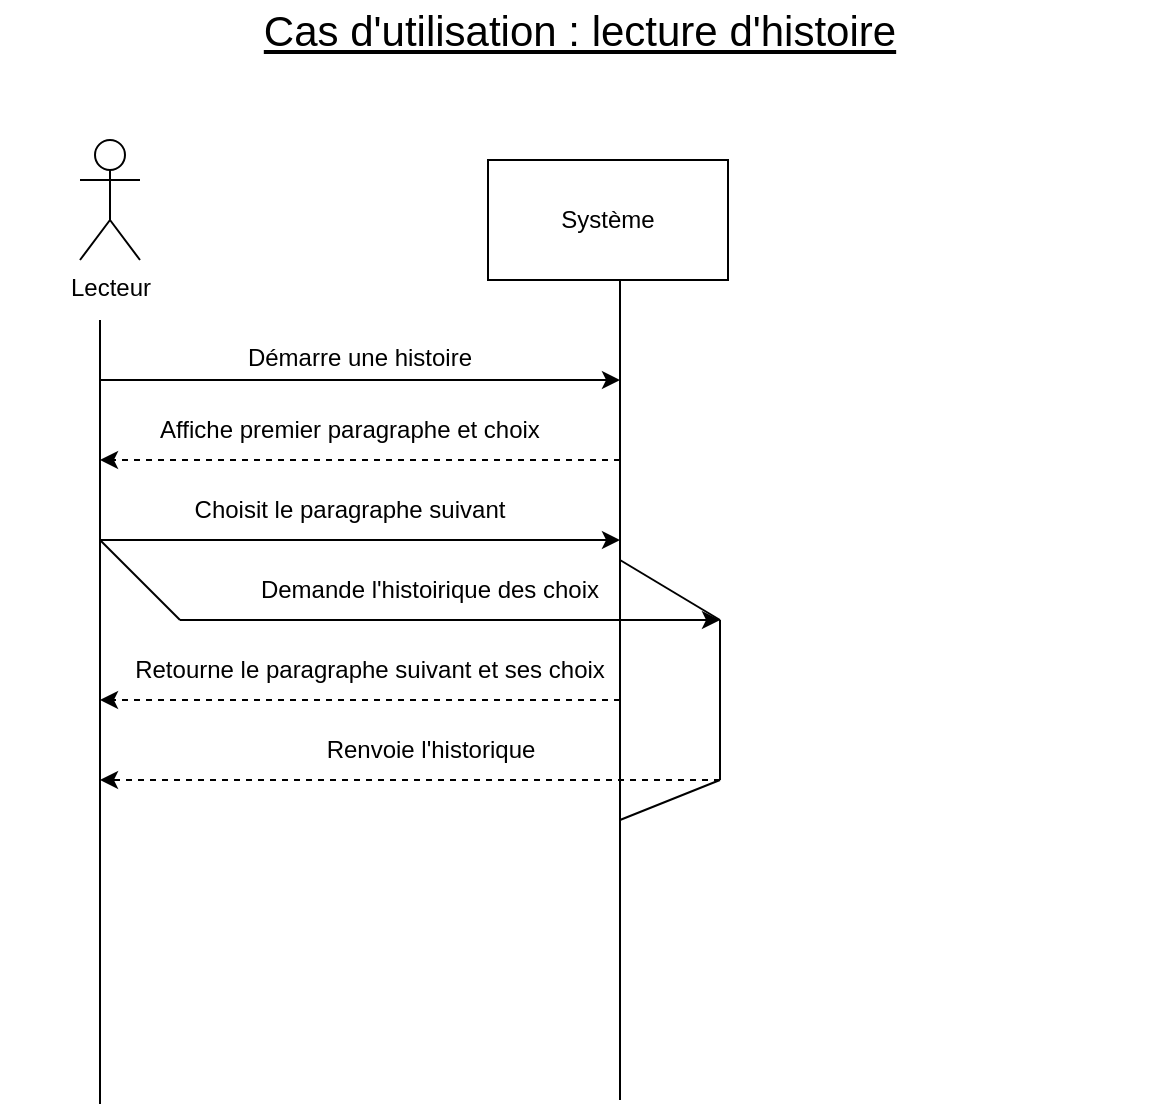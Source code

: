 <mxfile version="17.4.5" type="device"><diagram id="gOnhA5lEEyd-pQZm6SMJ" name="Page-1"><mxGraphModel dx="979" dy="566" grid="1" gridSize="10" guides="1" tooltips="1" connect="1" arrows="1" fold="1" page="1" pageScale="1" pageWidth="827" pageHeight="1169" math="0" shadow="0"><root><mxCell id="0"/><mxCell id="1" parent="0"/><mxCell id="fDOwzpBJi0hB_w0O5L-y-1" value="Lecteur" style="shape=umlActor;verticalLabelPosition=bottom;verticalAlign=top;html=1;outlineConnect=0;" vertex="1" parent="1"><mxGeometry x="150" y="80" width="30" height="60" as="geometry"/></mxCell><mxCell id="fDOwzpBJi0hB_w0O5L-y-3" value="Système" style="rounded=0;whiteSpace=wrap;html=1;" vertex="1" parent="1"><mxGeometry x="354" y="90" width="120" height="60" as="geometry"/></mxCell><mxCell id="fDOwzpBJi0hB_w0O5L-y-4" value="" style="endArrow=none;html=1;rounded=0;" edge="1" parent="1"><mxGeometry width="50" height="50" relative="1" as="geometry"><mxPoint x="160" y="562" as="sourcePoint"/><mxPoint x="160" y="170" as="targetPoint"/></mxGeometry></mxCell><mxCell id="fDOwzpBJi0hB_w0O5L-y-5" value="" style="endArrow=none;html=1;rounded=0;" edge="1" parent="1"><mxGeometry width="50" height="50" relative="1" as="geometry"><mxPoint x="420" y="560" as="sourcePoint"/><mxPoint x="420" y="150" as="targetPoint"/></mxGeometry></mxCell><mxCell id="fDOwzpBJi0hB_w0O5L-y-6" value="&lt;font style=&quot;font-size: 21px&quot;&gt;&lt;u&gt;Cas d'utilisation : lecture d'histoire&lt;/u&gt;&lt;/font&gt;" style="text;html=1;strokeColor=none;fillColor=none;align=center;verticalAlign=middle;whiteSpace=wrap;rounded=0;" vertex="1" parent="1"><mxGeometry x="110" y="10" width="580" height="30" as="geometry"/></mxCell><mxCell id="fDOwzpBJi0hB_w0O5L-y-7" value="" style="endArrow=classic;html=1;rounded=0;fontSize=21;" edge="1" parent="1"><mxGeometry width="50" height="50" relative="1" as="geometry"><mxPoint x="160" y="200" as="sourcePoint"/><mxPoint x="420" y="200" as="targetPoint"/></mxGeometry></mxCell><mxCell id="fDOwzpBJi0hB_w0O5L-y-10" value="&lt;font style=&quot;font-size: 12px&quot;&gt;Démarre une histoire&lt;/font&gt;" style="text;html=1;strokeColor=none;fillColor=none;align=center;verticalAlign=middle;whiteSpace=wrap;rounded=0;fontSize=21;" vertex="1" parent="1"><mxGeometry x="230" y="170" width="120" height="30" as="geometry"/></mxCell><mxCell id="fDOwzpBJi0hB_w0O5L-y-11" value="" style="endArrow=classic;html=1;rounded=0;fontSize=12;dashed=1;startArrow=none;" edge="1" parent="1"><mxGeometry width="50" height="50" relative="1" as="geometry"><mxPoint x="420" y="240" as="sourcePoint"/><mxPoint x="160" y="240" as="targetPoint"/></mxGeometry></mxCell><mxCell id="fDOwzpBJi0hB_w0O5L-y-12" value="Affiche premier paragraphe et choix" style="text;html=1;strokeColor=none;fillColor=none;align=center;verticalAlign=middle;whiteSpace=wrap;rounded=0;fontSize=12;" vertex="1" parent="1"><mxGeometry x="170" y="210" width="230" height="30" as="geometry"/></mxCell><mxCell id="fDOwzpBJi0hB_w0O5L-y-14" value="" style="endArrow=classic;html=1;rounded=0;fontSize=12;" edge="1" parent="1"><mxGeometry width="50" height="50" relative="1" as="geometry"><mxPoint x="160" y="280" as="sourcePoint"/><mxPoint x="420" y="280" as="targetPoint"/></mxGeometry></mxCell><mxCell id="fDOwzpBJi0hB_w0O5L-y-15" value="Choisit le paragraphe suivant" style="text;html=1;strokeColor=none;fillColor=none;align=center;verticalAlign=middle;whiteSpace=wrap;rounded=0;fontSize=12;" vertex="1" parent="1"><mxGeometry x="170" y="250" width="230" height="30" as="geometry"/></mxCell><mxCell id="fDOwzpBJi0hB_w0O5L-y-17" value="" style="endArrow=none;html=1;rounded=0;fontSize=12;" edge="1" parent="1"><mxGeometry width="50" height="50" relative="1" as="geometry"><mxPoint x="160" y="280" as="sourcePoint"/><mxPoint x="200" y="320" as="targetPoint"/></mxGeometry></mxCell><mxCell id="fDOwzpBJi0hB_w0O5L-y-18" value="" style="endArrow=classic;html=1;rounded=0;fontSize=12;" edge="1" parent="1"><mxGeometry width="50" height="50" relative="1" as="geometry"><mxPoint x="200" y="320" as="sourcePoint"/><mxPoint x="470" y="320" as="targetPoint"/></mxGeometry></mxCell><mxCell id="fDOwzpBJi0hB_w0O5L-y-19" value="" style="endArrow=none;html=1;rounded=0;fontSize=12;" edge="1" parent="1"><mxGeometry width="50" height="50" relative="1" as="geometry"><mxPoint x="470" y="320" as="sourcePoint"/><mxPoint x="420" y="290" as="targetPoint"/></mxGeometry></mxCell><mxCell id="fDOwzpBJi0hB_w0O5L-y-21" value="" style="endArrow=none;html=1;rounded=0;fontSize=12;" edge="1" parent="1"><mxGeometry width="50" height="50" relative="1" as="geometry"><mxPoint x="470" y="400" as="sourcePoint"/><mxPoint x="470" y="320" as="targetPoint"/></mxGeometry></mxCell><mxCell id="fDOwzpBJi0hB_w0O5L-y-22" value="Demande l'histoirique des choix" style="text;html=1;strokeColor=none;fillColor=none;align=center;verticalAlign=middle;whiteSpace=wrap;rounded=0;fontSize=12;" vertex="1" parent="1"><mxGeometry x="220" y="290" width="210" height="30" as="geometry"/></mxCell><mxCell id="fDOwzpBJi0hB_w0O5L-y-23" value="" style="endArrow=none;html=1;rounded=0;fontSize=12;" edge="1" parent="1"><mxGeometry width="50" height="50" relative="1" as="geometry"><mxPoint x="420" y="420" as="sourcePoint"/><mxPoint x="470" y="400" as="targetPoint"/><Array as="points"/></mxGeometry></mxCell><mxCell id="fDOwzpBJi0hB_w0O5L-y-24" value="" style="endArrow=classic;html=1;rounded=0;fontSize=12;dashed=1;" edge="1" parent="1"><mxGeometry width="50" height="50" relative="1" as="geometry"><mxPoint x="470" y="400" as="sourcePoint"/><mxPoint x="160" y="400" as="targetPoint"/></mxGeometry></mxCell><mxCell id="fDOwzpBJi0hB_w0O5L-y-25" value="" style="endArrow=classic;html=1;rounded=0;dashed=1;fontSize=12;" edge="1" parent="1"><mxGeometry width="50" height="50" relative="1" as="geometry"><mxPoint x="420" y="360" as="sourcePoint"/><mxPoint x="160" y="360" as="targetPoint"/></mxGeometry></mxCell><mxCell id="fDOwzpBJi0hB_w0O5L-y-26" value="Retourne le paragraphe suivant et ses choix" style="text;html=1;strokeColor=none;fillColor=none;align=center;verticalAlign=middle;whiteSpace=wrap;rounded=0;fontSize=12;" vertex="1" parent="1"><mxGeometry x="170" y="330" width="250" height="30" as="geometry"/></mxCell><mxCell id="fDOwzpBJi0hB_w0O5L-y-27" value="Renvoie l'historique" style="text;html=1;strokeColor=none;fillColor=none;align=center;verticalAlign=middle;whiteSpace=wrap;rounded=0;fontSize=12;" vertex="1" parent="1"><mxGeometry x="257.5" y="370" width="135" height="30" as="geometry"/></mxCell></root></mxGraphModel></diagram></mxfile>